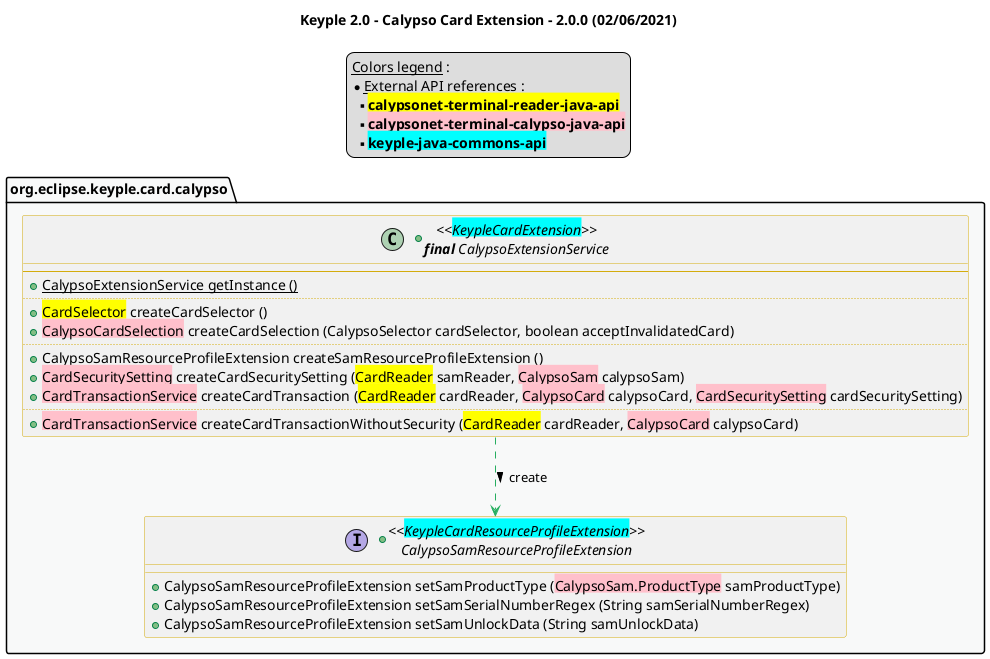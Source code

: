 @startuml
title
    Keyple 2.0 - Calypso Card Extension - 2.0.0 (02/06/2021)
end title

' == THEME ==

'Couleurs issues de : https://htmlcolorcodes.com/fr/tableau-de-couleur/tableau-de-couleur-design-plat/
!define C_GREY1 F8F9F9
!define C_GREY2 F2F3F4
!define C_GREY3 E5E7E9
!define C_GREY4 D7DBDD
!define C_GREY5 CACFD2
!define C_GREY6 BDC3C7
!define C_LINK 3498DB
!define C_USE 27AE60

skinparam Shadowing false
skinparam ClassFontStyle italic
skinparam ClassBorderColor #D4AC0D
skinparam stereotypeABorderColor #A9DCDF
skinparam stereotypeIBorderColor #B4A7E5
skinparam stereotypeCBorderColor #ADD1B2
skinparam stereotypeEBorderColor #EB93DF
' Red
skinparam ClassBackgroundColor<<red>> #FDEDEC
skinparam ClassBorderColor<<red>> #E74C3C
hide <<red>> stereotype
' Purple
skinparam ClassBackgroundColor<<purple>> #F4ECF7
skinparam ClassBorderColor<<purple>> #8E44AD
hide <<purple>> stereotype
' blue
skinparam ClassBackgroundColor<<blue>> #EBF5FB
skinparam ClassBorderColor<<blue>> #3498DB
hide <<blue>> stereotype
' Green
skinparam ClassBackgroundColor<<green>> #E9F7EF
skinparam ClassBorderColor<<green>> #27AE60
hide <<green>> stereotype
' Grey
skinparam ClassBackgroundColor<<grey>> #EAECEE
skinparam ClassBorderColor<<grey>> #2C3E50
hide <<grey>> stereotype

' == CONTENT ==

legend top
    __Colors legend__ :
    * __External API references__ :
    ** <back:yellow>**calypsonet-terminal-reader-java-api**</back>
    ** <back:pink>**calypsonet-terminal-calypso-java-api**</back>
    ** <back:cyan>**keyple-java-commons-api**</back>
end legend

package "org.eclipse.keyple.card.calypso" as calypso {
    +class "<<<back:cyan>KeypleCardExtension</back>>>\n**final** CalypsoExtensionService" as CalypsoExtensionService {
        --
        +{static} CalypsoExtensionService getInstance ()
        ..
        +<back:yellow>CardSelector</back> createCardSelector ()
        +<back:pink>CalypsoCardSelection</back> createCardSelection (CalypsoSelector cardSelector, boolean acceptInvalidatedCard)
        ..
        +CalypsoSamResourceProfileExtension createSamResourceProfileExtension ()
        +<back:pink>CardSecuritySetting</back> createCardSecuritySetting (<back:yellow>CardReader</back> samReader, <back:pink>CalypsoSam</back> calypsoSam)
        +<back:pink>CardTransactionService</back> createCardTransaction (<back:yellow>CardReader</back> cardReader, <back:pink>CalypsoCard</back> calypsoCard, <back:pink>CardSecuritySetting</back> cardSecuritySetting)
        ..
        +<back:pink>CardTransactionService</back> createCardTransactionWithoutSecurity (<back:yellow>CardReader</back> cardReader, <back:pink>CalypsoCard</back> calypsoCard)
    }

    +interface "<<<back:cyan>KeypleCardResourceProfileExtension</back>>>\nCalypsoSamResourceProfileExtension" as CalypsoSamResourceProfileExtension {
        +CalypsoSamResourceProfileExtension setSamProductType (<back:pink>CalypsoSam.ProductType</back> samProductType)
        +CalypsoSamResourceProfileExtension setSamSerialNumberRegex (String samSerialNumberRegex)
        +CalypsoSamResourceProfileExtension setSamUnlockData (String samUnlockData)
    }
}

' Associations

CalypsoExtensionService ..> CalypsoSamResourceProfileExtension #C_USE : create >

' == LAYOUT ==

'CardRevision -[hidden]- SamCardResourceServiceBuilder

' == STYLE ==

package calypso #C_GREY1 {}


@enduml